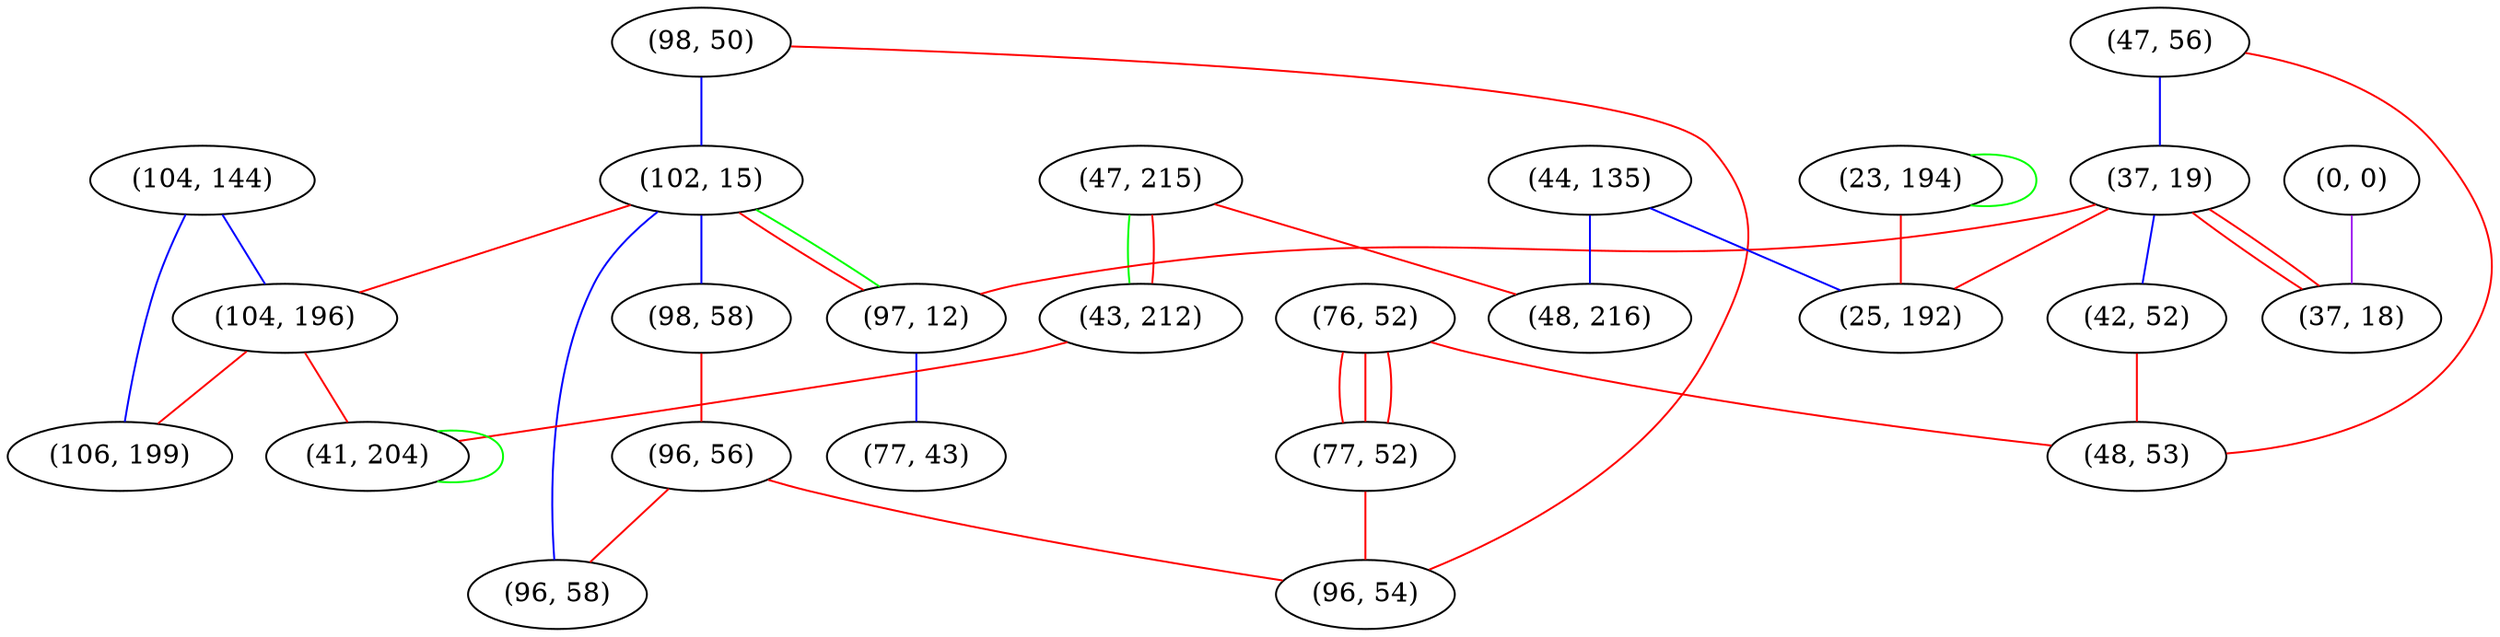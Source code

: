 graph "" {
"(76, 52)";
"(47, 215)";
"(98, 50)";
"(77, 52)";
"(104, 144)";
"(102, 15)";
"(98, 58)";
"(47, 56)";
"(96, 56)";
"(37, 19)";
"(104, 196)";
"(96, 54)";
"(0, 0)";
"(97, 12)";
"(106, 199)";
"(37, 18)";
"(43, 212)";
"(41, 204)";
"(77, 43)";
"(96, 58)";
"(44, 135)";
"(23, 194)";
"(25, 192)";
"(42, 52)";
"(48, 53)";
"(48, 216)";
"(76, 52)" -- "(77, 52)"  [color=red, key=0, weight=1];
"(76, 52)" -- "(77, 52)"  [color=red, key=1, weight=1];
"(76, 52)" -- "(77, 52)"  [color=red, key=2, weight=1];
"(76, 52)" -- "(48, 53)"  [color=red, key=0, weight=1];
"(47, 215)" -- "(48, 216)"  [color=red, key=0, weight=1];
"(47, 215)" -- "(43, 212)"  [color=green, key=0, weight=2];
"(47, 215)" -- "(43, 212)"  [color=red, key=1, weight=1];
"(98, 50)" -- "(96, 54)"  [color=red, key=0, weight=1];
"(98, 50)" -- "(102, 15)"  [color=blue, key=0, weight=3];
"(77, 52)" -- "(96, 54)"  [color=red, key=0, weight=1];
"(104, 144)" -- "(106, 199)"  [color=blue, key=0, weight=3];
"(104, 144)" -- "(104, 196)"  [color=blue, key=0, weight=3];
"(102, 15)" -- "(98, 58)"  [color=blue, key=0, weight=3];
"(102, 15)" -- "(96, 58)"  [color=blue, key=0, weight=3];
"(102, 15)" -- "(97, 12)"  [color=red, key=0, weight=1];
"(102, 15)" -- "(97, 12)"  [color=green, key=1, weight=2];
"(102, 15)" -- "(104, 196)"  [color=red, key=0, weight=1];
"(98, 58)" -- "(96, 56)"  [color=red, key=0, weight=1];
"(47, 56)" -- "(48, 53)"  [color=red, key=0, weight=1];
"(47, 56)" -- "(37, 19)"  [color=blue, key=0, weight=3];
"(96, 56)" -- "(96, 54)"  [color=red, key=0, weight=1];
"(96, 56)" -- "(96, 58)"  [color=red, key=0, weight=1];
"(37, 19)" -- "(25, 192)"  [color=red, key=0, weight=1];
"(37, 19)" -- "(37, 18)"  [color=red, key=0, weight=1];
"(37, 19)" -- "(37, 18)"  [color=red, key=1, weight=1];
"(37, 19)" -- "(42, 52)"  [color=blue, key=0, weight=3];
"(37, 19)" -- "(97, 12)"  [color=red, key=0, weight=1];
"(104, 196)" -- "(106, 199)"  [color=red, key=0, weight=1];
"(104, 196)" -- "(41, 204)"  [color=red, key=0, weight=1];
"(0, 0)" -- "(37, 18)"  [color=purple, key=0, weight=4];
"(97, 12)" -- "(77, 43)"  [color=blue, key=0, weight=3];
"(43, 212)" -- "(41, 204)"  [color=red, key=0, weight=1];
"(41, 204)" -- "(41, 204)"  [color=green, key=0, weight=2];
"(44, 135)" -- "(25, 192)"  [color=blue, key=0, weight=3];
"(44, 135)" -- "(48, 216)"  [color=blue, key=0, weight=3];
"(23, 194)" -- "(25, 192)"  [color=red, key=0, weight=1];
"(23, 194)" -- "(23, 194)"  [color=green, key=0, weight=2];
"(42, 52)" -- "(48, 53)"  [color=red, key=0, weight=1];
}
